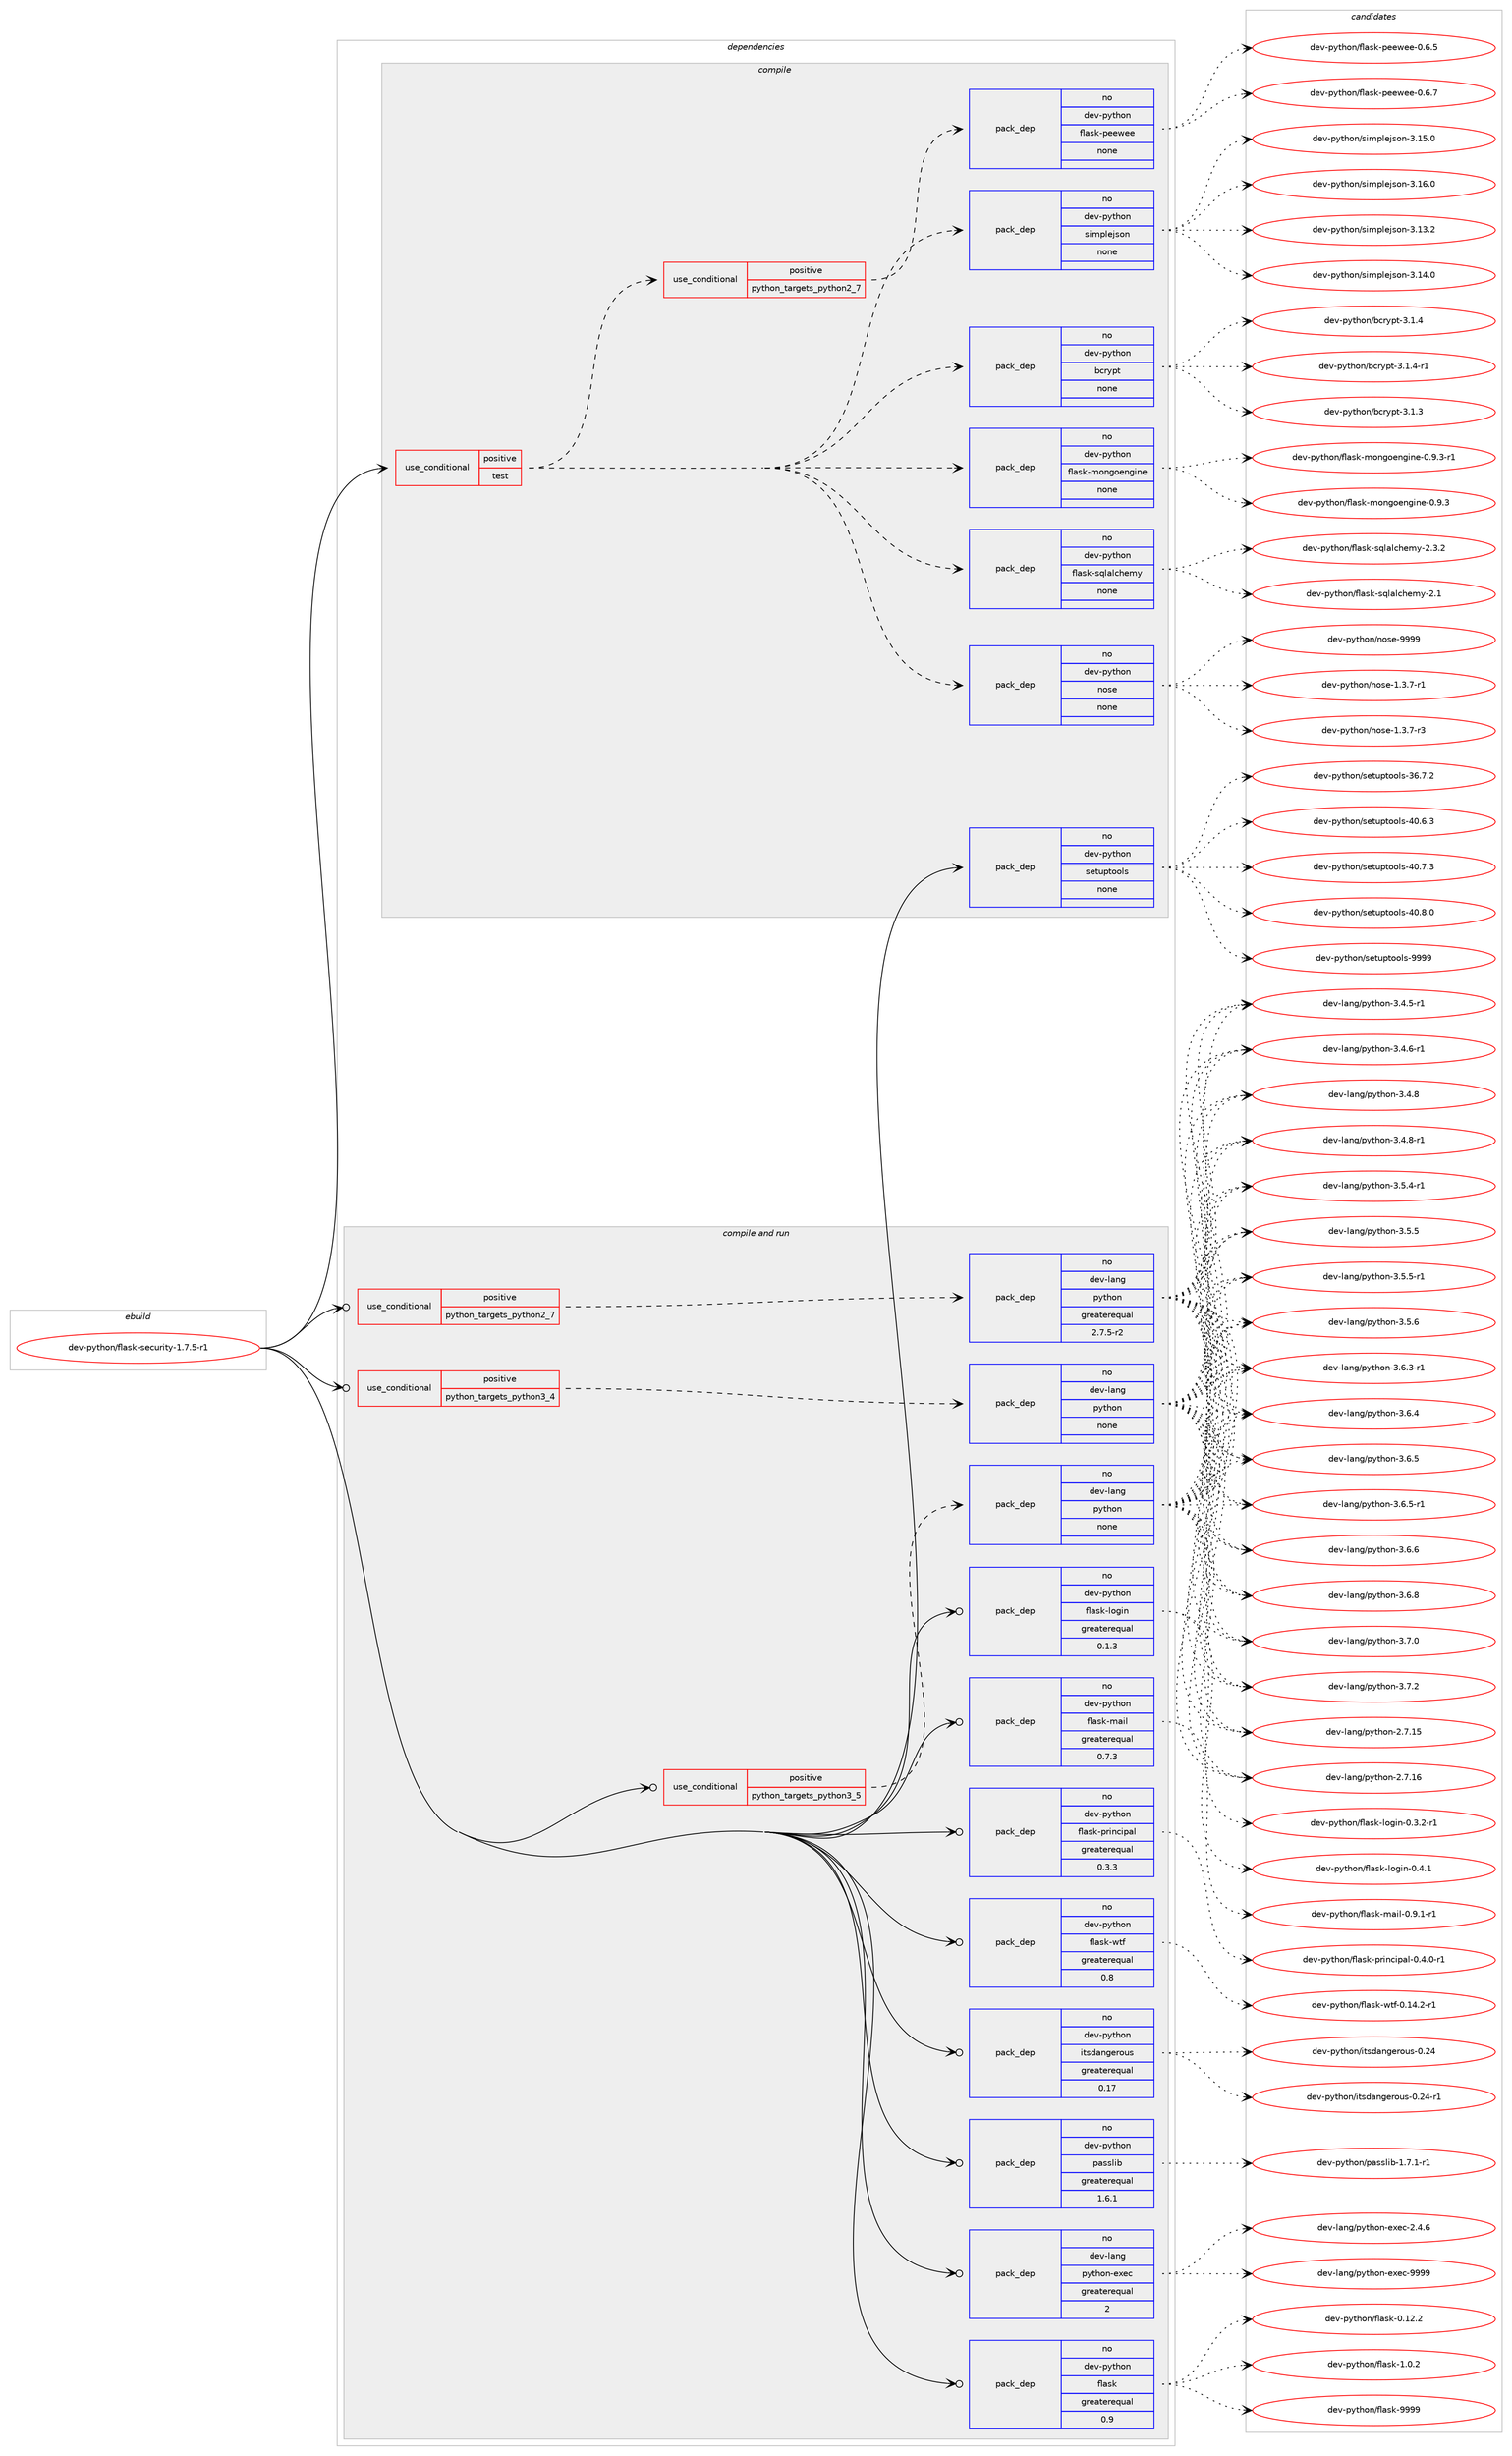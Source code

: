digraph prolog {

# *************
# Graph options
# *************

newrank=true;
concentrate=true;
compound=true;
graph [rankdir=LR,fontname=Helvetica,fontsize=10,ranksep=1.5];#, ranksep=2.5, nodesep=0.2];
edge  [arrowhead=vee];
node  [fontname=Helvetica,fontsize=10];

# **********
# The ebuild
# **********

subgraph cluster_leftcol {
color=gray;
rank=same;
label=<<i>ebuild</i>>;
id [label="dev-python/flask-security-1.7.5-r1", color=red, width=4, href="../dev-python/flask-security-1.7.5-r1.svg"];
}

# ****************
# The dependencies
# ****************

subgraph cluster_midcol {
color=gray;
label=<<i>dependencies</i>>;
subgraph cluster_compile {
fillcolor="#eeeeee";
style=filled;
label=<<i>compile</i>>;
subgraph cond374523 {
dependency1409908 [label=<<TABLE BORDER="0" CELLBORDER="1" CELLSPACING="0" CELLPADDING="4"><TR><TD ROWSPAN="3" CELLPADDING="10">use_conditional</TD></TR><TR><TD>positive</TD></TR><TR><TD>test</TD></TR></TABLE>>, shape=none, color=red];
subgraph pack1012126 {
dependency1409909 [label=<<TABLE BORDER="0" CELLBORDER="1" CELLSPACING="0" CELLPADDING="4" WIDTH="220"><TR><TD ROWSPAN="6" CELLPADDING="30">pack_dep</TD></TR><TR><TD WIDTH="110">no</TD></TR><TR><TD>dev-python</TD></TR><TR><TD>nose</TD></TR><TR><TD>none</TD></TR><TR><TD></TD></TR></TABLE>>, shape=none, color=blue];
}
dependency1409908:e -> dependency1409909:w [weight=20,style="dashed",arrowhead="vee"];
subgraph pack1012127 {
dependency1409910 [label=<<TABLE BORDER="0" CELLBORDER="1" CELLSPACING="0" CELLPADDING="4" WIDTH="220"><TR><TD ROWSPAN="6" CELLPADDING="30">pack_dep</TD></TR><TR><TD WIDTH="110">no</TD></TR><TR><TD>dev-python</TD></TR><TR><TD>flask-sqlalchemy</TD></TR><TR><TD>none</TD></TR><TR><TD></TD></TR></TABLE>>, shape=none, color=blue];
}
dependency1409908:e -> dependency1409910:w [weight=20,style="dashed",arrowhead="vee"];
subgraph pack1012128 {
dependency1409911 [label=<<TABLE BORDER="0" CELLBORDER="1" CELLSPACING="0" CELLPADDING="4" WIDTH="220"><TR><TD ROWSPAN="6" CELLPADDING="30">pack_dep</TD></TR><TR><TD WIDTH="110">no</TD></TR><TR><TD>dev-python</TD></TR><TR><TD>flask-mongoengine</TD></TR><TR><TD>none</TD></TR><TR><TD></TD></TR></TABLE>>, shape=none, color=blue];
}
dependency1409908:e -> dependency1409911:w [weight=20,style="dashed",arrowhead="vee"];
subgraph pack1012129 {
dependency1409912 [label=<<TABLE BORDER="0" CELLBORDER="1" CELLSPACING="0" CELLPADDING="4" WIDTH="220"><TR><TD ROWSPAN="6" CELLPADDING="30">pack_dep</TD></TR><TR><TD WIDTH="110">no</TD></TR><TR><TD>dev-python</TD></TR><TR><TD>bcrypt</TD></TR><TR><TD>none</TD></TR><TR><TD></TD></TR></TABLE>>, shape=none, color=blue];
}
dependency1409908:e -> dependency1409912:w [weight=20,style="dashed",arrowhead="vee"];
subgraph pack1012130 {
dependency1409913 [label=<<TABLE BORDER="0" CELLBORDER="1" CELLSPACING="0" CELLPADDING="4" WIDTH="220"><TR><TD ROWSPAN="6" CELLPADDING="30">pack_dep</TD></TR><TR><TD WIDTH="110">no</TD></TR><TR><TD>dev-python</TD></TR><TR><TD>simplejson</TD></TR><TR><TD>none</TD></TR><TR><TD></TD></TR></TABLE>>, shape=none, color=blue];
}
dependency1409908:e -> dependency1409913:w [weight=20,style="dashed",arrowhead="vee"];
subgraph cond374524 {
dependency1409914 [label=<<TABLE BORDER="0" CELLBORDER="1" CELLSPACING="0" CELLPADDING="4"><TR><TD ROWSPAN="3" CELLPADDING="10">use_conditional</TD></TR><TR><TD>positive</TD></TR><TR><TD>python_targets_python2_7</TD></TR></TABLE>>, shape=none, color=red];
subgraph pack1012131 {
dependency1409915 [label=<<TABLE BORDER="0" CELLBORDER="1" CELLSPACING="0" CELLPADDING="4" WIDTH="220"><TR><TD ROWSPAN="6" CELLPADDING="30">pack_dep</TD></TR><TR><TD WIDTH="110">no</TD></TR><TR><TD>dev-python</TD></TR><TR><TD>flask-peewee</TD></TR><TR><TD>none</TD></TR><TR><TD></TD></TR></TABLE>>, shape=none, color=blue];
}
dependency1409914:e -> dependency1409915:w [weight=20,style="dashed",arrowhead="vee"];
}
dependency1409908:e -> dependency1409914:w [weight=20,style="dashed",arrowhead="vee"];
}
id:e -> dependency1409908:w [weight=20,style="solid",arrowhead="vee"];
subgraph pack1012132 {
dependency1409916 [label=<<TABLE BORDER="0" CELLBORDER="1" CELLSPACING="0" CELLPADDING="4" WIDTH="220"><TR><TD ROWSPAN="6" CELLPADDING="30">pack_dep</TD></TR><TR><TD WIDTH="110">no</TD></TR><TR><TD>dev-python</TD></TR><TR><TD>setuptools</TD></TR><TR><TD>none</TD></TR><TR><TD></TD></TR></TABLE>>, shape=none, color=blue];
}
id:e -> dependency1409916:w [weight=20,style="solid",arrowhead="vee"];
}
subgraph cluster_compileandrun {
fillcolor="#eeeeee";
style=filled;
label=<<i>compile and run</i>>;
subgraph cond374525 {
dependency1409917 [label=<<TABLE BORDER="0" CELLBORDER="1" CELLSPACING="0" CELLPADDING="4"><TR><TD ROWSPAN="3" CELLPADDING="10">use_conditional</TD></TR><TR><TD>positive</TD></TR><TR><TD>python_targets_python2_7</TD></TR></TABLE>>, shape=none, color=red];
subgraph pack1012133 {
dependency1409918 [label=<<TABLE BORDER="0" CELLBORDER="1" CELLSPACING="0" CELLPADDING="4" WIDTH="220"><TR><TD ROWSPAN="6" CELLPADDING="30">pack_dep</TD></TR><TR><TD WIDTH="110">no</TD></TR><TR><TD>dev-lang</TD></TR><TR><TD>python</TD></TR><TR><TD>greaterequal</TD></TR><TR><TD>2.7.5-r2</TD></TR></TABLE>>, shape=none, color=blue];
}
dependency1409917:e -> dependency1409918:w [weight=20,style="dashed",arrowhead="vee"];
}
id:e -> dependency1409917:w [weight=20,style="solid",arrowhead="odotvee"];
subgraph cond374526 {
dependency1409919 [label=<<TABLE BORDER="0" CELLBORDER="1" CELLSPACING="0" CELLPADDING="4"><TR><TD ROWSPAN="3" CELLPADDING="10">use_conditional</TD></TR><TR><TD>positive</TD></TR><TR><TD>python_targets_python3_4</TD></TR></TABLE>>, shape=none, color=red];
subgraph pack1012134 {
dependency1409920 [label=<<TABLE BORDER="0" CELLBORDER="1" CELLSPACING="0" CELLPADDING="4" WIDTH="220"><TR><TD ROWSPAN="6" CELLPADDING="30">pack_dep</TD></TR><TR><TD WIDTH="110">no</TD></TR><TR><TD>dev-lang</TD></TR><TR><TD>python</TD></TR><TR><TD>none</TD></TR><TR><TD></TD></TR></TABLE>>, shape=none, color=blue];
}
dependency1409919:e -> dependency1409920:w [weight=20,style="dashed",arrowhead="vee"];
}
id:e -> dependency1409919:w [weight=20,style="solid",arrowhead="odotvee"];
subgraph cond374527 {
dependency1409921 [label=<<TABLE BORDER="0" CELLBORDER="1" CELLSPACING="0" CELLPADDING="4"><TR><TD ROWSPAN="3" CELLPADDING="10">use_conditional</TD></TR><TR><TD>positive</TD></TR><TR><TD>python_targets_python3_5</TD></TR></TABLE>>, shape=none, color=red];
subgraph pack1012135 {
dependency1409922 [label=<<TABLE BORDER="0" CELLBORDER="1" CELLSPACING="0" CELLPADDING="4" WIDTH="220"><TR><TD ROWSPAN="6" CELLPADDING="30">pack_dep</TD></TR><TR><TD WIDTH="110">no</TD></TR><TR><TD>dev-lang</TD></TR><TR><TD>python</TD></TR><TR><TD>none</TD></TR><TR><TD></TD></TR></TABLE>>, shape=none, color=blue];
}
dependency1409921:e -> dependency1409922:w [weight=20,style="dashed",arrowhead="vee"];
}
id:e -> dependency1409921:w [weight=20,style="solid",arrowhead="odotvee"];
subgraph pack1012136 {
dependency1409923 [label=<<TABLE BORDER="0" CELLBORDER="1" CELLSPACING="0" CELLPADDING="4" WIDTH="220"><TR><TD ROWSPAN="6" CELLPADDING="30">pack_dep</TD></TR><TR><TD WIDTH="110">no</TD></TR><TR><TD>dev-lang</TD></TR><TR><TD>python-exec</TD></TR><TR><TD>greaterequal</TD></TR><TR><TD>2</TD></TR></TABLE>>, shape=none, color=blue];
}
id:e -> dependency1409923:w [weight=20,style="solid",arrowhead="odotvee"];
subgraph pack1012137 {
dependency1409924 [label=<<TABLE BORDER="0" CELLBORDER="1" CELLSPACING="0" CELLPADDING="4" WIDTH="220"><TR><TD ROWSPAN="6" CELLPADDING="30">pack_dep</TD></TR><TR><TD WIDTH="110">no</TD></TR><TR><TD>dev-python</TD></TR><TR><TD>flask</TD></TR><TR><TD>greaterequal</TD></TR><TR><TD>0.9</TD></TR></TABLE>>, shape=none, color=blue];
}
id:e -> dependency1409924:w [weight=20,style="solid",arrowhead="odotvee"];
subgraph pack1012138 {
dependency1409925 [label=<<TABLE BORDER="0" CELLBORDER="1" CELLSPACING="0" CELLPADDING="4" WIDTH="220"><TR><TD ROWSPAN="6" CELLPADDING="30">pack_dep</TD></TR><TR><TD WIDTH="110">no</TD></TR><TR><TD>dev-python</TD></TR><TR><TD>flask-login</TD></TR><TR><TD>greaterequal</TD></TR><TR><TD>0.1.3</TD></TR></TABLE>>, shape=none, color=blue];
}
id:e -> dependency1409925:w [weight=20,style="solid",arrowhead="odotvee"];
subgraph pack1012139 {
dependency1409926 [label=<<TABLE BORDER="0" CELLBORDER="1" CELLSPACING="0" CELLPADDING="4" WIDTH="220"><TR><TD ROWSPAN="6" CELLPADDING="30">pack_dep</TD></TR><TR><TD WIDTH="110">no</TD></TR><TR><TD>dev-python</TD></TR><TR><TD>flask-mail</TD></TR><TR><TD>greaterequal</TD></TR><TR><TD>0.7.3</TD></TR></TABLE>>, shape=none, color=blue];
}
id:e -> dependency1409926:w [weight=20,style="solid",arrowhead="odotvee"];
subgraph pack1012140 {
dependency1409927 [label=<<TABLE BORDER="0" CELLBORDER="1" CELLSPACING="0" CELLPADDING="4" WIDTH="220"><TR><TD ROWSPAN="6" CELLPADDING="30">pack_dep</TD></TR><TR><TD WIDTH="110">no</TD></TR><TR><TD>dev-python</TD></TR><TR><TD>flask-principal</TD></TR><TR><TD>greaterequal</TD></TR><TR><TD>0.3.3</TD></TR></TABLE>>, shape=none, color=blue];
}
id:e -> dependency1409927:w [weight=20,style="solid",arrowhead="odotvee"];
subgraph pack1012141 {
dependency1409928 [label=<<TABLE BORDER="0" CELLBORDER="1" CELLSPACING="0" CELLPADDING="4" WIDTH="220"><TR><TD ROWSPAN="6" CELLPADDING="30">pack_dep</TD></TR><TR><TD WIDTH="110">no</TD></TR><TR><TD>dev-python</TD></TR><TR><TD>flask-wtf</TD></TR><TR><TD>greaterequal</TD></TR><TR><TD>0.8</TD></TR></TABLE>>, shape=none, color=blue];
}
id:e -> dependency1409928:w [weight=20,style="solid",arrowhead="odotvee"];
subgraph pack1012142 {
dependency1409929 [label=<<TABLE BORDER="0" CELLBORDER="1" CELLSPACING="0" CELLPADDING="4" WIDTH="220"><TR><TD ROWSPAN="6" CELLPADDING="30">pack_dep</TD></TR><TR><TD WIDTH="110">no</TD></TR><TR><TD>dev-python</TD></TR><TR><TD>itsdangerous</TD></TR><TR><TD>greaterequal</TD></TR><TR><TD>0.17</TD></TR></TABLE>>, shape=none, color=blue];
}
id:e -> dependency1409929:w [weight=20,style="solid",arrowhead="odotvee"];
subgraph pack1012143 {
dependency1409930 [label=<<TABLE BORDER="0" CELLBORDER="1" CELLSPACING="0" CELLPADDING="4" WIDTH="220"><TR><TD ROWSPAN="6" CELLPADDING="30">pack_dep</TD></TR><TR><TD WIDTH="110">no</TD></TR><TR><TD>dev-python</TD></TR><TR><TD>passlib</TD></TR><TR><TD>greaterequal</TD></TR><TR><TD>1.6.1</TD></TR></TABLE>>, shape=none, color=blue];
}
id:e -> dependency1409930:w [weight=20,style="solid",arrowhead="odotvee"];
}
subgraph cluster_run {
fillcolor="#eeeeee";
style=filled;
label=<<i>run</i>>;
}
}

# **************
# The candidates
# **************

subgraph cluster_choices {
rank=same;
color=gray;
label=<<i>candidates</i>>;

subgraph choice1012126 {
color=black;
nodesep=1;
choice10010111845112121116104111110471101111151014549465146554511449 [label="dev-python/nose-1.3.7-r1", color=red, width=4,href="../dev-python/nose-1.3.7-r1.svg"];
choice10010111845112121116104111110471101111151014549465146554511451 [label="dev-python/nose-1.3.7-r3", color=red, width=4,href="../dev-python/nose-1.3.7-r3.svg"];
choice10010111845112121116104111110471101111151014557575757 [label="dev-python/nose-9999", color=red, width=4,href="../dev-python/nose-9999.svg"];
dependency1409909:e -> choice10010111845112121116104111110471101111151014549465146554511449:w [style=dotted,weight="100"];
dependency1409909:e -> choice10010111845112121116104111110471101111151014549465146554511451:w [style=dotted,weight="100"];
dependency1409909:e -> choice10010111845112121116104111110471101111151014557575757:w [style=dotted,weight="100"];
}
subgraph choice1012127 {
color=black;
nodesep=1;
choice10010111845112121116104111110471021089711510745115113108971089910410110912145504649 [label="dev-python/flask-sqlalchemy-2.1", color=red, width=4,href="../dev-python/flask-sqlalchemy-2.1.svg"];
choice100101118451121211161041111104710210897115107451151131089710899104101109121455046514650 [label="dev-python/flask-sqlalchemy-2.3.2", color=red, width=4,href="../dev-python/flask-sqlalchemy-2.3.2.svg"];
dependency1409910:e -> choice10010111845112121116104111110471021089711510745115113108971089910410110912145504649:w [style=dotted,weight="100"];
dependency1409910:e -> choice100101118451121211161041111104710210897115107451151131089710899104101109121455046514650:w [style=dotted,weight="100"];
}
subgraph choice1012128 {
color=black;
nodesep=1;
choice10010111845112121116104111110471021089711510745109111110103111101110103105110101454846574651 [label="dev-python/flask-mongoengine-0.9.3", color=red, width=4,href="../dev-python/flask-mongoengine-0.9.3.svg"];
choice100101118451121211161041111104710210897115107451091111101031111011101031051101014548465746514511449 [label="dev-python/flask-mongoengine-0.9.3-r1", color=red, width=4,href="../dev-python/flask-mongoengine-0.9.3-r1.svg"];
dependency1409911:e -> choice10010111845112121116104111110471021089711510745109111110103111101110103105110101454846574651:w [style=dotted,weight="100"];
dependency1409911:e -> choice100101118451121211161041111104710210897115107451091111101031111011101031051101014548465746514511449:w [style=dotted,weight="100"];
}
subgraph choice1012129 {
color=black;
nodesep=1;
choice10010111845112121116104111110479899114121112116455146494651 [label="dev-python/bcrypt-3.1.3", color=red, width=4,href="../dev-python/bcrypt-3.1.3.svg"];
choice10010111845112121116104111110479899114121112116455146494652 [label="dev-python/bcrypt-3.1.4", color=red, width=4,href="../dev-python/bcrypt-3.1.4.svg"];
choice100101118451121211161041111104798991141211121164551464946524511449 [label="dev-python/bcrypt-3.1.4-r1", color=red, width=4,href="../dev-python/bcrypt-3.1.4-r1.svg"];
dependency1409912:e -> choice10010111845112121116104111110479899114121112116455146494651:w [style=dotted,weight="100"];
dependency1409912:e -> choice10010111845112121116104111110479899114121112116455146494652:w [style=dotted,weight="100"];
dependency1409912:e -> choice100101118451121211161041111104798991141211121164551464946524511449:w [style=dotted,weight="100"];
}
subgraph choice1012130 {
color=black;
nodesep=1;
choice100101118451121211161041111104711510510911210810110611511111045514649514650 [label="dev-python/simplejson-3.13.2", color=red, width=4,href="../dev-python/simplejson-3.13.2.svg"];
choice100101118451121211161041111104711510510911210810110611511111045514649524648 [label="dev-python/simplejson-3.14.0", color=red, width=4,href="../dev-python/simplejson-3.14.0.svg"];
choice100101118451121211161041111104711510510911210810110611511111045514649534648 [label="dev-python/simplejson-3.15.0", color=red, width=4,href="../dev-python/simplejson-3.15.0.svg"];
choice100101118451121211161041111104711510510911210810110611511111045514649544648 [label="dev-python/simplejson-3.16.0", color=red, width=4,href="../dev-python/simplejson-3.16.0.svg"];
dependency1409913:e -> choice100101118451121211161041111104711510510911210810110611511111045514649514650:w [style=dotted,weight="100"];
dependency1409913:e -> choice100101118451121211161041111104711510510911210810110611511111045514649524648:w [style=dotted,weight="100"];
dependency1409913:e -> choice100101118451121211161041111104711510510911210810110611511111045514649534648:w [style=dotted,weight="100"];
dependency1409913:e -> choice100101118451121211161041111104711510510911210810110611511111045514649544648:w [style=dotted,weight="100"];
}
subgraph choice1012131 {
color=black;
nodesep=1;
choice10010111845112121116104111110471021089711510745112101101119101101454846544653 [label="dev-python/flask-peewee-0.6.5", color=red, width=4,href="../dev-python/flask-peewee-0.6.5.svg"];
choice10010111845112121116104111110471021089711510745112101101119101101454846544655 [label="dev-python/flask-peewee-0.6.7", color=red, width=4,href="../dev-python/flask-peewee-0.6.7.svg"];
dependency1409915:e -> choice10010111845112121116104111110471021089711510745112101101119101101454846544653:w [style=dotted,weight="100"];
dependency1409915:e -> choice10010111845112121116104111110471021089711510745112101101119101101454846544655:w [style=dotted,weight="100"];
}
subgraph choice1012132 {
color=black;
nodesep=1;
choice100101118451121211161041111104711510111611711211611111110811545515446554650 [label="dev-python/setuptools-36.7.2", color=red, width=4,href="../dev-python/setuptools-36.7.2.svg"];
choice100101118451121211161041111104711510111611711211611111110811545524846544651 [label="dev-python/setuptools-40.6.3", color=red, width=4,href="../dev-python/setuptools-40.6.3.svg"];
choice100101118451121211161041111104711510111611711211611111110811545524846554651 [label="dev-python/setuptools-40.7.3", color=red, width=4,href="../dev-python/setuptools-40.7.3.svg"];
choice100101118451121211161041111104711510111611711211611111110811545524846564648 [label="dev-python/setuptools-40.8.0", color=red, width=4,href="../dev-python/setuptools-40.8.0.svg"];
choice10010111845112121116104111110471151011161171121161111111081154557575757 [label="dev-python/setuptools-9999", color=red, width=4,href="../dev-python/setuptools-9999.svg"];
dependency1409916:e -> choice100101118451121211161041111104711510111611711211611111110811545515446554650:w [style=dotted,weight="100"];
dependency1409916:e -> choice100101118451121211161041111104711510111611711211611111110811545524846544651:w [style=dotted,weight="100"];
dependency1409916:e -> choice100101118451121211161041111104711510111611711211611111110811545524846554651:w [style=dotted,weight="100"];
dependency1409916:e -> choice100101118451121211161041111104711510111611711211611111110811545524846564648:w [style=dotted,weight="100"];
dependency1409916:e -> choice10010111845112121116104111110471151011161171121161111111081154557575757:w [style=dotted,weight="100"];
}
subgraph choice1012133 {
color=black;
nodesep=1;
choice10010111845108971101034711212111610411111045504655464953 [label="dev-lang/python-2.7.15", color=red, width=4,href="../dev-lang/python-2.7.15.svg"];
choice10010111845108971101034711212111610411111045504655464954 [label="dev-lang/python-2.7.16", color=red, width=4,href="../dev-lang/python-2.7.16.svg"];
choice1001011184510897110103471121211161041111104551465246534511449 [label="dev-lang/python-3.4.5-r1", color=red, width=4,href="../dev-lang/python-3.4.5-r1.svg"];
choice1001011184510897110103471121211161041111104551465246544511449 [label="dev-lang/python-3.4.6-r1", color=red, width=4,href="../dev-lang/python-3.4.6-r1.svg"];
choice100101118451089711010347112121116104111110455146524656 [label="dev-lang/python-3.4.8", color=red, width=4,href="../dev-lang/python-3.4.8.svg"];
choice1001011184510897110103471121211161041111104551465246564511449 [label="dev-lang/python-3.4.8-r1", color=red, width=4,href="../dev-lang/python-3.4.8-r1.svg"];
choice1001011184510897110103471121211161041111104551465346524511449 [label="dev-lang/python-3.5.4-r1", color=red, width=4,href="../dev-lang/python-3.5.4-r1.svg"];
choice100101118451089711010347112121116104111110455146534653 [label="dev-lang/python-3.5.5", color=red, width=4,href="../dev-lang/python-3.5.5.svg"];
choice1001011184510897110103471121211161041111104551465346534511449 [label="dev-lang/python-3.5.5-r1", color=red, width=4,href="../dev-lang/python-3.5.5-r1.svg"];
choice100101118451089711010347112121116104111110455146534654 [label="dev-lang/python-3.5.6", color=red, width=4,href="../dev-lang/python-3.5.6.svg"];
choice1001011184510897110103471121211161041111104551465446514511449 [label="dev-lang/python-3.6.3-r1", color=red, width=4,href="../dev-lang/python-3.6.3-r1.svg"];
choice100101118451089711010347112121116104111110455146544652 [label="dev-lang/python-3.6.4", color=red, width=4,href="../dev-lang/python-3.6.4.svg"];
choice100101118451089711010347112121116104111110455146544653 [label="dev-lang/python-3.6.5", color=red, width=4,href="../dev-lang/python-3.6.5.svg"];
choice1001011184510897110103471121211161041111104551465446534511449 [label="dev-lang/python-3.6.5-r1", color=red, width=4,href="../dev-lang/python-3.6.5-r1.svg"];
choice100101118451089711010347112121116104111110455146544654 [label="dev-lang/python-3.6.6", color=red, width=4,href="../dev-lang/python-3.6.6.svg"];
choice100101118451089711010347112121116104111110455146544656 [label="dev-lang/python-3.6.8", color=red, width=4,href="../dev-lang/python-3.6.8.svg"];
choice100101118451089711010347112121116104111110455146554648 [label="dev-lang/python-3.7.0", color=red, width=4,href="../dev-lang/python-3.7.0.svg"];
choice100101118451089711010347112121116104111110455146554650 [label="dev-lang/python-3.7.2", color=red, width=4,href="../dev-lang/python-3.7.2.svg"];
dependency1409918:e -> choice10010111845108971101034711212111610411111045504655464953:w [style=dotted,weight="100"];
dependency1409918:e -> choice10010111845108971101034711212111610411111045504655464954:w [style=dotted,weight="100"];
dependency1409918:e -> choice1001011184510897110103471121211161041111104551465246534511449:w [style=dotted,weight="100"];
dependency1409918:e -> choice1001011184510897110103471121211161041111104551465246544511449:w [style=dotted,weight="100"];
dependency1409918:e -> choice100101118451089711010347112121116104111110455146524656:w [style=dotted,weight="100"];
dependency1409918:e -> choice1001011184510897110103471121211161041111104551465246564511449:w [style=dotted,weight="100"];
dependency1409918:e -> choice1001011184510897110103471121211161041111104551465346524511449:w [style=dotted,weight="100"];
dependency1409918:e -> choice100101118451089711010347112121116104111110455146534653:w [style=dotted,weight="100"];
dependency1409918:e -> choice1001011184510897110103471121211161041111104551465346534511449:w [style=dotted,weight="100"];
dependency1409918:e -> choice100101118451089711010347112121116104111110455146534654:w [style=dotted,weight="100"];
dependency1409918:e -> choice1001011184510897110103471121211161041111104551465446514511449:w [style=dotted,weight="100"];
dependency1409918:e -> choice100101118451089711010347112121116104111110455146544652:w [style=dotted,weight="100"];
dependency1409918:e -> choice100101118451089711010347112121116104111110455146544653:w [style=dotted,weight="100"];
dependency1409918:e -> choice1001011184510897110103471121211161041111104551465446534511449:w [style=dotted,weight="100"];
dependency1409918:e -> choice100101118451089711010347112121116104111110455146544654:w [style=dotted,weight="100"];
dependency1409918:e -> choice100101118451089711010347112121116104111110455146544656:w [style=dotted,weight="100"];
dependency1409918:e -> choice100101118451089711010347112121116104111110455146554648:w [style=dotted,weight="100"];
dependency1409918:e -> choice100101118451089711010347112121116104111110455146554650:w [style=dotted,weight="100"];
}
subgraph choice1012134 {
color=black;
nodesep=1;
choice10010111845108971101034711212111610411111045504655464953 [label="dev-lang/python-2.7.15", color=red, width=4,href="../dev-lang/python-2.7.15.svg"];
choice10010111845108971101034711212111610411111045504655464954 [label="dev-lang/python-2.7.16", color=red, width=4,href="../dev-lang/python-2.7.16.svg"];
choice1001011184510897110103471121211161041111104551465246534511449 [label="dev-lang/python-3.4.5-r1", color=red, width=4,href="../dev-lang/python-3.4.5-r1.svg"];
choice1001011184510897110103471121211161041111104551465246544511449 [label="dev-lang/python-3.4.6-r1", color=red, width=4,href="../dev-lang/python-3.4.6-r1.svg"];
choice100101118451089711010347112121116104111110455146524656 [label="dev-lang/python-3.4.8", color=red, width=4,href="../dev-lang/python-3.4.8.svg"];
choice1001011184510897110103471121211161041111104551465246564511449 [label="dev-lang/python-3.4.8-r1", color=red, width=4,href="../dev-lang/python-3.4.8-r1.svg"];
choice1001011184510897110103471121211161041111104551465346524511449 [label="dev-lang/python-3.5.4-r1", color=red, width=4,href="../dev-lang/python-3.5.4-r1.svg"];
choice100101118451089711010347112121116104111110455146534653 [label="dev-lang/python-3.5.5", color=red, width=4,href="../dev-lang/python-3.5.5.svg"];
choice1001011184510897110103471121211161041111104551465346534511449 [label="dev-lang/python-3.5.5-r1", color=red, width=4,href="../dev-lang/python-3.5.5-r1.svg"];
choice100101118451089711010347112121116104111110455146534654 [label="dev-lang/python-3.5.6", color=red, width=4,href="../dev-lang/python-3.5.6.svg"];
choice1001011184510897110103471121211161041111104551465446514511449 [label="dev-lang/python-3.6.3-r1", color=red, width=4,href="../dev-lang/python-3.6.3-r1.svg"];
choice100101118451089711010347112121116104111110455146544652 [label="dev-lang/python-3.6.4", color=red, width=4,href="../dev-lang/python-3.6.4.svg"];
choice100101118451089711010347112121116104111110455146544653 [label="dev-lang/python-3.6.5", color=red, width=4,href="../dev-lang/python-3.6.5.svg"];
choice1001011184510897110103471121211161041111104551465446534511449 [label="dev-lang/python-3.6.5-r1", color=red, width=4,href="../dev-lang/python-3.6.5-r1.svg"];
choice100101118451089711010347112121116104111110455146544654 [label="dev-lang/python-3.6.6", color=red, width=4,href="../dev-lang/python-3.6.6.svg"];
choice100101118451089711010347112121116104111110455146544656 [label="dev-lang/python-3.6.8", color=red, width=4,href="../dev-lang/python-3.6.8.svg"];
choice100101118451089711010347112121116104111110455146554648 [label="dev-lang/python-3.7.0", color=red, width=4,href="../dev-lang/python-3.7.0.svg"];
choice100101118451089711010347112121116104111110455146554650 [label="dev-lang/python-3.7.2", color=red, width=4,href="../dev-lang/python-3.7.2.svg"];
dependency1409920:e -> choice10010111845108971101034711212111610411111045504655464953:w [style=dotted,weight="100"];
dependency1409920:e -> choice10010111845108971101034711212111610411111045504655464954:w [style=dotted,weight="100"];
dependency1409920:e -> choice1001011184510897110103471121211161041111104551465246534511449:w [style=dotted,weight="100"];
dependency1409920:e -> choice1001011184510897110103471121211161041111104551465246544511449:w [style=dotted,weight="100"];
dependency1409920:e -> choice100101118451089711010347112121116104111110455146524656:w [style=dotted,weight="100"];
dependency1409920:e -> choice1001011184510897110103471121211161041111104551465246564511449:w [style=dotted,weight="100"];
dependency1409920:e -> choice1001011184510897110103471121211161041111104551465346524511449:w [style=dotted,weight="100"];
dependency1409920:e -> choice100101118451089711010347112121116104111110455146534653:w [style=dotted,weight="100"];
dependency1409920:e -> choice1001011184510897110103471121211161041111104551465346534511449:w [style=dotted,weight="100"];
dependency1409920:e -> choice100101118451089711010347112121116104111110455146534654:w [style=dotted,weight="100"];
dependency1409920:e -> choice1001011184510897110103471121211161041111104551465446514511449:w [style=dotted,weight="100"];
dependency1409920:e -> choice100101118451089711010347112121116104111110455146544652:w [style=dotted,weight="100"];
dependency1409920:e -> choice100101118451089711010347112121116104111110455146544653:w [style=dotted,weight="100"];
dependency1409920:e -> choice1001011184510897110103471121211161041111104551465446534511449:w [style=dotted,weight="100"];
dependency1409920:e -> choice100101118451089711010347112121116104111110455146544654:w [style=dotted,weight="100"];
dependency1409920:e -> choice100101118451089711010347112121116104111110455146544656:w [style=dotted,weight="100"];
dependency1409920:e -> choice100101118451089711010347112121116104111110455146554648:w [style=dotted,weight="100"];
dependency1409920:e -> choice100101118451089711010347112121116104111110455146554650:w [style=dotted,weight="100"];
}
subgraph choice1012135 {
color=black;
nodesep=1;
choice10010111845108971101034711212111610411111045504655464953 [label="dev-lang/python-2.7.15", color=red, width=4,href="../dev-lang/python-2.7.15.svg"];
choice10010111845108971101034711212111610411111045504655464954 [label="dev-lang/python-2.7.16", color=red, width=4,href="../dev-lang/python-2.7.16.svg"];
choice1001011184510897110103471121211161041111104551465246534511449 [label="dev-lang/python-3.4.5-r1", color=red, width=4,href="../dev-lang/python-3.4.5-r1.svg"];
choice1001011184510897110103471121211161041111104551465246544511449 [label="dev-lang/python-3.4.6-r1", color=red, width=4,href="../dev-lang/python-3.4.6-r1.svg"];
choice100101118451089711010347112121116104111110455146524656 [label="dev-lang/python-3.4.8", color=red, width=4,href="../dev-lang/python-3.4.8.svg"];
choice1001011184510897110103471121211161041111104551465246564511449 [label="dev-lang/python-3.4.8-r1", color=red, width=4,href="../dev-lang/python-3.4.8-r1.svg"];
choice1001011184510897110103471121211161041111104551465346524511449 [label="dev-lang/python-3.5.4-r1", color=red, width=4,href="../dev-lang/python-3.5.4-r1.svg"];
choice100101118451089711010347112121116104111110455146534653 [label="dev-lang/python-3.5.5", color=red, width=4,href="../dev-lang/python-3.5.5.svg"];
choice1001011184510897110103471121211161041111104551465346534511449 [label="dev-lang/python-3.5.5-r1", color=red, width=4,href="../dev-lang/python-3.5.5-r1.svg"];
choice100101118451089711010347112121116104111110455146534654 [label="dev-lang/python-3.5.6", color=red, width=4,href="../dev-lang/python-3.5.6.svg"];
choice1001011184510897110103471121211161041111104551465446514511449 [label="dev-lang/python-3.6.3-r1", color=red, width=4,href="../dev-lang/python-3.6.3-r1.svg"];
choice100101118451089711010347112121116104111110455146544652 [label="dev-lang/python-3.6.4", color=red, width=4,href="../dev-lang/python-3.6.4.svg"];
choice100101118451089711010347112121116104111110455146544653 [label="dev-lang/python-3.6.5", color=red, width=4,href="../dev-lang/python-3.6.5.svg"];
choice1001011184510897110103471121211161041111104551465446534511449 [label="dev-lang/python-3.6.5-r1", color=red, width=4,href="../dev-lang/python-3.6.5-r1.svg"];
choice100101118451089711010347112121116104111110455146544654 [label="dev-lang/python-3.6.6", color=red, width=4,href="../dev-lang/python-3.6.6.svg"];
choice100101118451089711010347112121116104111110455146544656 [label="dev-lang/python-3.6.8", color=red, width=4,href="../dev-lang/python-3.6.8.svg"];
choice100101118451089711010347112121116104111110455146554648 [label="dev-lang/python-3.7.0", color=red, width=4,href="../dev-lang/python-3.7.0.svg"];
choice100101118451089711010347112121116104111110455146554650 [label="dev-lang/python-3.7.2", color=red, width=4,href="../dev-lang/python-3.7.2.svg"];
dependency1409922:e -> choice10010111845108971101034711212111610411111045504655464953:w [style=dotted,weight="100"];
dependency1409922:e -> choice10010111845108971101034711212111610411111045504655464954:w [style=dotted,weight="100"];
dependency1409922:e -> choice1001011184510897110103471121211161041111104551465246534511449:w [style=dotted,weight="100"];
dependency1409922:e -> choice1001011184510897110103471121211161041111104551465246544511449:w [style=dotted,weight="100"];
dependency1409922:e -> choice100101118451089711010347112121116104111110455146524656:w [style=dotted,weight="100"];
dependency1409922:e -> choice1001011184510897110103471121211161041111104551465246564511449:w [style=dotted,weight="100"];
dependency1409922:e -> choice1001011184510897110103471121211161041111104551465346524511449:w [style=dotted,weight="100"];
dependency1409922:e -> choice100101118451089711010347112121116104111110455146534653:w [style=dotted,weight="100"];
dependency1409922:e -> choice1001011184510897110103471121211161041111104551465346534511449:w [style=dotted,weight="100"];
dependency1409922:e -> choice100101118451089711010347112121116104111110455146534654:w [style=dotted,weight="100"];
dependency1409922:e -> choice1001011184510897110103471121211161041111104551465446514511449:w [style=dotted,weight="100"];
dependency1409922:e -> choice100101118451089711010347112121116104111110455146544652:w [style=dotted,weight="100"];
dependency1409922:e -> choice100101118451089711010347112121116104111110455146544653:w [style=dotted,weight="100"];
dependency1409922:e -> choice1001011184510897110103471121211161041111104551465446534511449:w [style=dotted,weight="100"];
dependency1409922:e -> choice100101118451089711010347112121116104111110455146544654:w [style=dotted,weight="100"];
dependency1409922:e -> choice100101118451089711010347112121116104111110455146544656:w [style=dotted,weight="100"];
dependency1409922:e -> choice100101118451089711010347112121116104111110455146554648:w [style=dotted,weight="100"];
dependency1409922:e -> choice100101118451089711010347112121116104111110455146554650:w [style=dotted,weight="100"];
}
subgraph choice1012136 {
color=black;
nodesep=1;
choice1001011184510897110103471121211161041111104510112010199455046524654 [label="dev-lang/python-exec-2.4.6", color=red, width=4,href="../dev-lang/python-exec-2.4.6.svg"];
choice10010111845108971101034711212111610411111045101120101994557575757 [label="dev-lang/python-exec-9999", color=red, width=4,href="../dev-lang/python-exec-9999.svg"];
dependency1409923:e -> choice1001011184510897110103471121211161041111104510112010199455046524654:w [style=dotted,weight="100"];
dependency1409923:e -> choice10010111845108971101034711212111610411111045101120101994557575757:w [style=dotted,weight="100"];
}
subgraph choice1012137 {
color=black;
nodesep=1;
choice10010111845112121116104111110471021089711510745484649504650 [label="dev-python/flask-0.12.2", color=red, width=4,href="../dev-python/flask-0.12.2.svg"];
choice100101118451121211161041111104710210897115107454946484650 [label="dev-python/flask-1.0.2", color=red, width=4,href="../dev-python/flask-1.0.2.svg"];
choice1001011184511212111610411111047102108971151074557575757 [label="dev-python/flask-9999", color=red, width=4,href="../dev-python/flask-9999.svg"];
dependency1409924:e -> choice10010111845112121116104111110471021089711510745484649504650:w [style=dotted,weight="100"];
dependency1409924:e -> choice100101118451121211161041111104710210897115107454946484650:w [style=dotted,weight="100"];
dependency1409924:e -> choice1001011184511212111610411111047102108971151074557575757:w [style=dotted,weight="100"];
}
subgraph choice1012138 {
color=black;
nodesep=1;
choice100101118451121211161041111104710210897115107451081111031051104548465146504511449 [label="dev-python/flask-login-0.3.2-r1", color=red, width=4,href="../dev-python/flask-login-0.3.2-r1.svg"];
choice10010111845112121116104111110471021089711510745108111103105110454846524649 [label="dev-python/flask-login-0.4.1", color=red, width=4,href="../dev-python/flask-login-0.4.1.svg"];
dependency1409925:e -> choice100101118451121211161041111104710210897115107451081111031051104548465146504511449:w [style=dotted,weight="100"];
dependency1409925:e -> choice10010111845112121116104111110471021089711510745108111103105110454846524649:w [style=dotted,weight="100"];
}
subgraph choice1012139 {
color=black;
nodesep=1;
choice10010111845112121116104111110471021089711510745109971051084548465746494511449 [label="dev-python/flask-mail-0.9.1-r1", color=red, width=4,href="../dev-python/flask-mail-0.9.1-r1.svg"];
dependency1409926:e -> choice10010111845112121116104111110471021089711510745109971051084548465746494511449:w [style=dotted,weight="100"];
}
subgraph choice1012140 {
color=black;
nodesep=1;
choice1001011184511212111610411111047102108971151074511211410511099105112971084548465246484511449 [label="dev-python/flask-principal-0.4.0-r1", color=red, width=4,href="../dev-python/flask-principal-0.4.0-r1.svg"];
dependency1409927:e -> choice1001011184511212111610411111047102108971151074511211410511099105112971084548465246484511449:w [style=dotted,weight="100"];
}
subgraph choice1012141 {
color=black;
nodesep=1;
choice10010111845112121116104111110471021089711510745119116102454846495246504511449 [label="dev-python/flask-wtf-0.14.2-r1", color=red, width=4,href="../dev-python/flask-wtf-0.14.2-r1.svg"];
dependency1409928:e -> choice10010111845112121116104111110471021089711510745119116102454846495246504511449:w [style=dotted,weight="100"];
}
subgraph choice1012142 {
color=black;
nodesep=1;
choice1001011184511212111610411111047105116115100971101031011141111171154548465052 [label="dev-python/itsdangerous-0.24", color=red, width=4,href="../dev-python/itsdangerous-0.24.svg"];
choice10010111845112121116104111110471051161151009711010310111411111711545484650524511449 [label="dev-python/itsdangerous-0.24-r1", color=red, width=4,href="../dev-python/itsdangerous-0.24-r1.svg"];
dependency1409929:e -> choice1001011184511212111610411111047105116115100971101031011141111171154548465052:w [style=dotted,weight="100"];
dependency1409929:e -> choice10010111845112121116104111110471051161151009711010310111411111711545484650524511449:w [style=dotted,weight="100"];
}
subgraph choice1012143 {
color=black;
nodesep=1;
choice100101118451121211161041111104711297115115108105984549465546494511449 [label="dev-python/passlib-1.7.1-r1", color=red, width=4,href="../dev-python/passlib-1.7.1-r1.svg"];
dependency1409930:e -> choice100101118451121211161041111104711297115115108105984549465546494511449:w [style=dotted,weight="100"];
}
}

}
